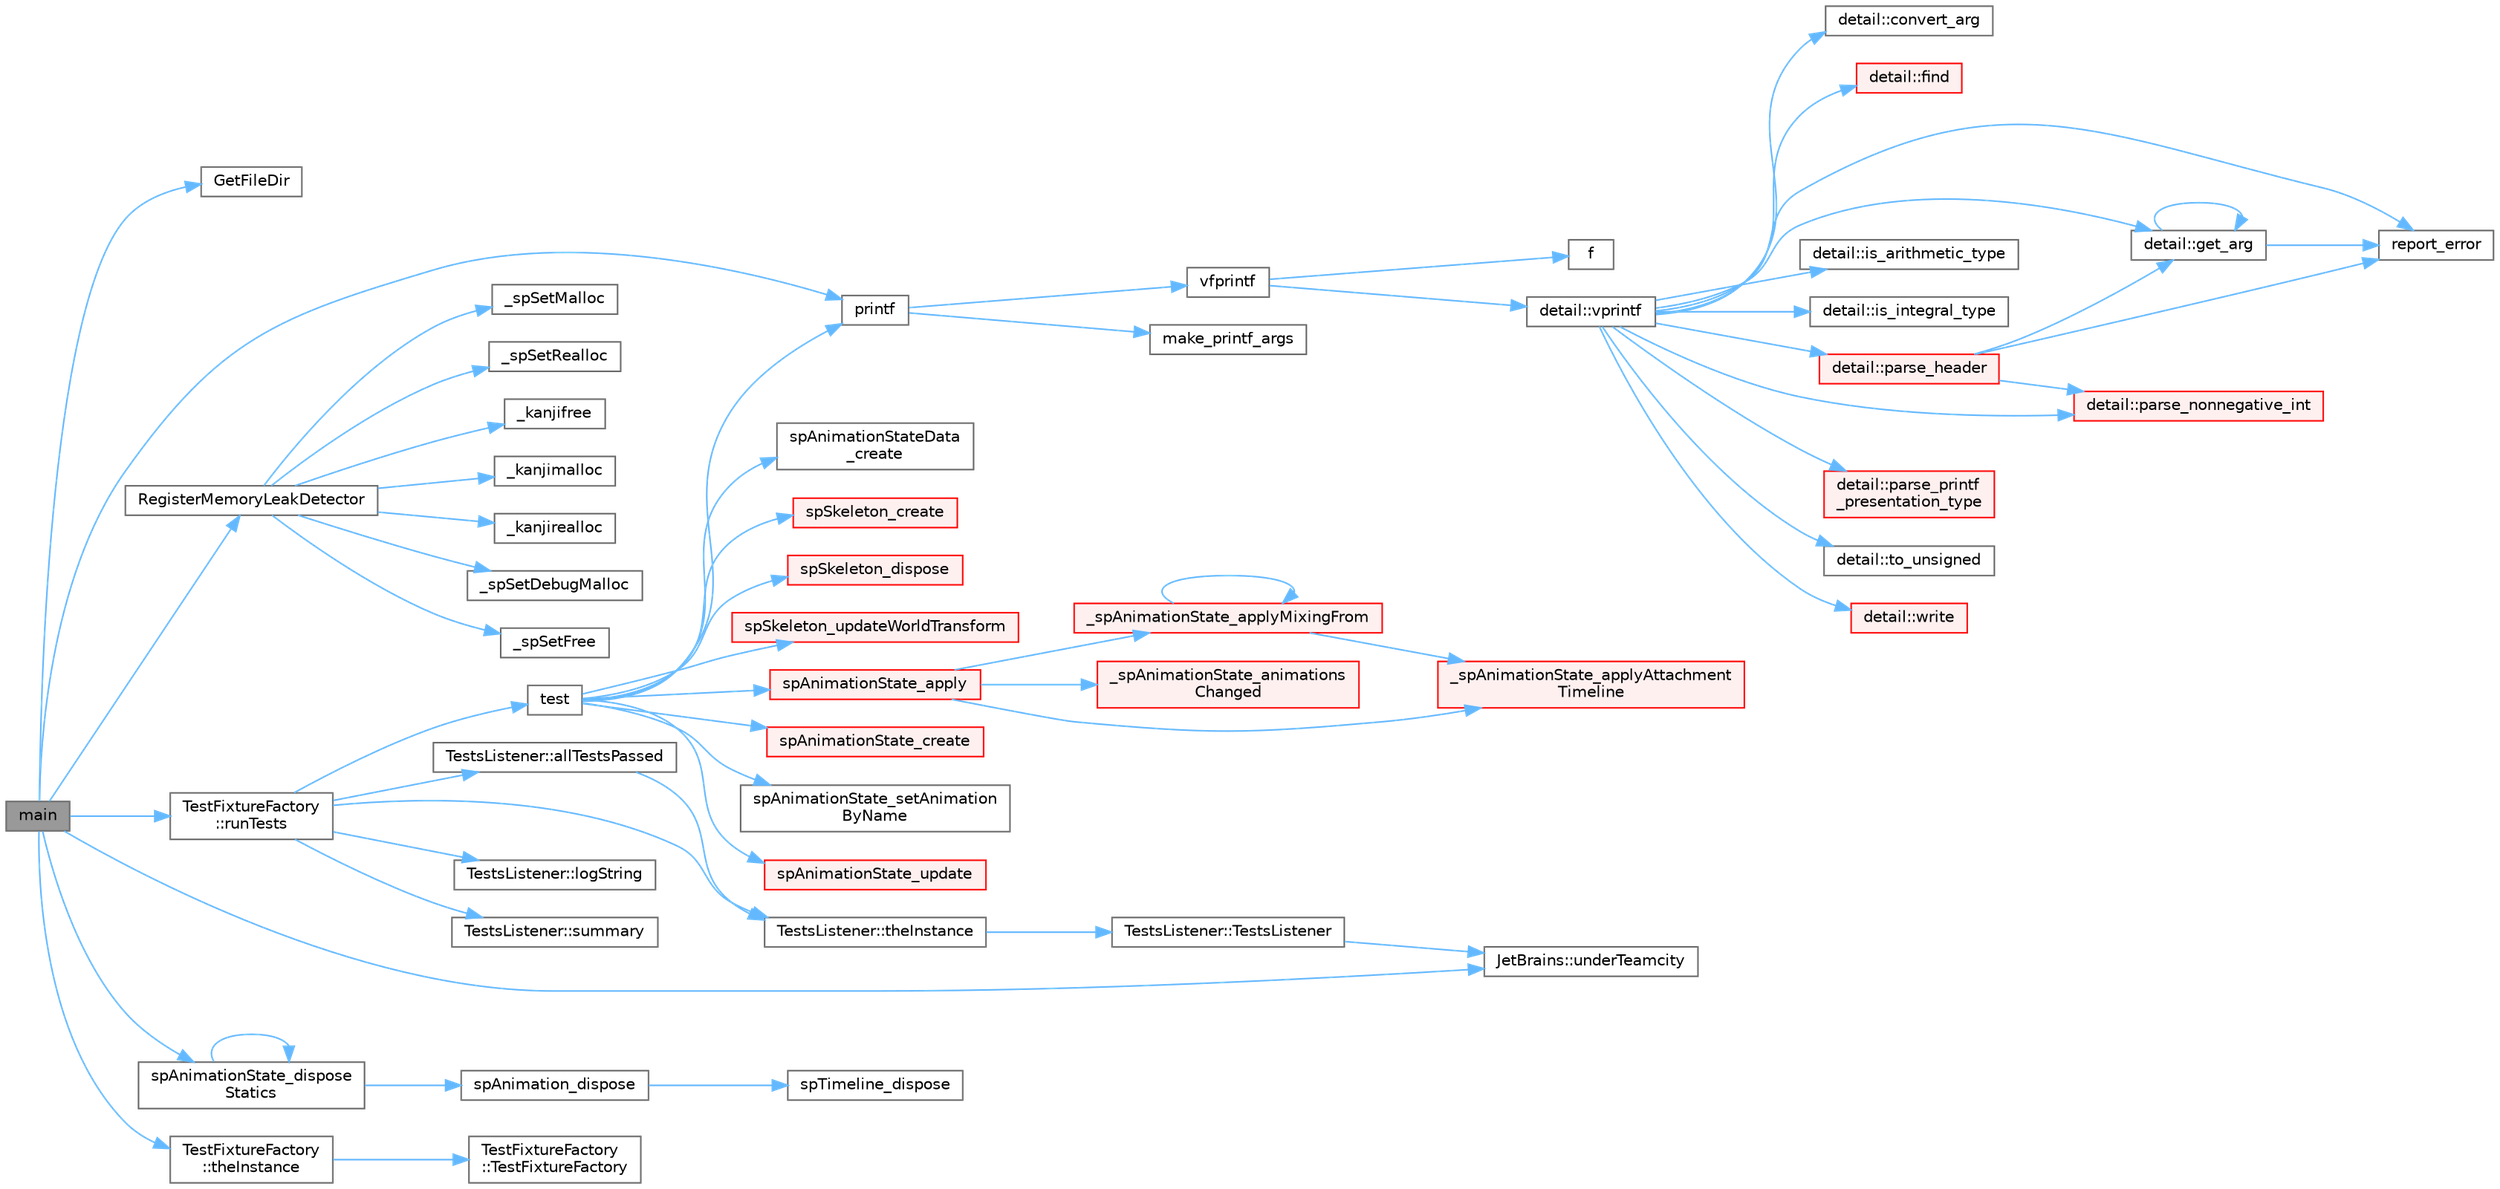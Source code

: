 digraph "main"
{
 // LATEX_PDF_SIZE
  bgcolor="transparent";
  edge [fontname=Helvetica,fontsize=10,labelfontname=Helvetica,labelfontsize=10];
  node [fontname=Helvetica,fontsize=10,shape=box,height=0.2,width=0.4];
  rankdir="LR";
  Node1 [id="Node000001",label="main",height=0.2,width=0.4,color="gray40", fillcolor="grey60", style="filled", fontcolor="black",tooltip=" "];
  Node1 -> Node2 [id="edge1_Node000001_Node000002",color="steelblue1",style="solid",tooltip=" "];
  Node2 [id="Node000002",label="GetFileDir",height=0.2,width=0.4,color="grey40", fillcolor="white", style="filled",URL="$_k_string_8cpp.html#ab2537a7ec9e501aeb4980b539ca656f7",tooltip=" "];
  Node1 -> Node3 [id="edge2_Node000001_Node000003",color="steelblue1",style="solid",tooltip=" "];
  Node3 [id="Node000003",label="printf",height=0.2,width=0.4,color="grey40", fillcolor="white", style="filled",URL="$printf_8h.html#aee3ed3a831f25f07e7be3919fff2203a",tooltip=" "];
  Node3 -> Node4 [id="edge3_Node000003_Node000004",color="steelblue1",style="solid",tooltip=" "];
  Node4 [id="Node000004",label="make_printf_args",height=0.2,width=0.4,color="grey40", fillcolor="white", style="filled",URL="$printf_8h.html#a27dcc0efcda04388971dbea3c875f122",tooltip=" "];
  Node3 -> Node5 [id="edge4_Node000003_Node000005",color="steelblue1",style="solid",tooltip=" "];
  Node5 [id="Node000005",label="vfprintf",height=0.2,width=0.4,color="grey40", fillcolor="white", style="filled",URL="$printf_8h.html#abb30aad964fc771fb52cf3ad88649df2",tooltip=" "];
  Node5 -> Node6 [id="edge5_Node000005_Node000006",color="steelblue1",style="solid",tooltip=" "];
  Node6 [id="Node000006",label="f",height=0.2,width=0.4,color="grey40", fillcolor="white", style="filled",URL="$cxx11__tensor__map_8cpp.html#a7f507fea02198f6cb81c86640c7b1a4e",tooltip=" "];
  Node5 -> Node7 [id="edge6_Node000005_Node000007",color="steelblue1",style="solid",tooltip=" "];
  Node7 [id="Node000007",label="detail::vprintf",height=0.2,width=0.4,color="grey40", fillcolor="white", style="filled",URL="$namespacedetail.html#a1c8c2218e4c822aa8f743fb9c573717f",tooltip=" "];
  Node7 -> Node8 [id="edge7_Node000007_Node000008",color="steelblue1",style="solid",tooltip=" "];
  Node8 [id="Node000008",label="detail::convert_arg",height=0.2,width=0.4,color="grey40", fillcolor="white", style="filled",URL="$namespacedetail.html#a03c11572c9a664266d6925f327dec7f3",tooltip=" "];
  Node7 -> Node9 [id="edge8_Node000007_Node000009",color="steelblue1",style="solid",tooltip=" "];
  Node9 [id="Node000009",label="detail::find",height=0.2,width=0.4,color="red", fillcolor="#FFF0F0", style="filled",URL="$namespacedetail.html#a6b71952fab3dc32f3edb2c3e9811d8d9",tooltip=" "];
  Node7 -> Node11 [id="edge9_Node000007_Node000011",color="steelblue1",style="solid",tooltip=" "];
  Node11 [id="Node000011",label="detail::get_arg",height=0.2,width=0.4,color="grey40", fillcolor="white", style="filled",URL="$namespacedetail.html#a342ef250e45bd09b2ef666b6fae1c355",tooltip=" "];
  Node11 -> Node11 [id="edge10_Node000011_Node000011",color="steelblue1",style="solid",tooltip=" "];
  Node11 -> Node12 [id="edge11_Node000011_Node000012",color="steelblue1",style="solid",tooltip=" "];
  Node12 [id="Node000012",label="report_error",height=0.2,width=0.4,color="grey40", fillcolor="white", style="filled",URL="$format-inl_8h.html#a5555893692b00b61b3886349332fd01f",tooltip=" "];
  Node7 -> Node13 [id="edge12_Node000007_Node000013",color="steelblue1",style="solid",tooltip=" "];
  Node13 [id="Node000013",label="detail::is_arithmetic_type",height=0.2,width=0.4,color="grey40", fillcolor="white", style="filled",URL="$namespacedetail.html#a802c50a56a3495fdab6020b375ba1389",tooltip=" "];
  Node7 -> Node14 [id="edge13_Node000007_Node000014",color="steelblue1",style="solid",tooltip=" "];
  Node14 [id="Node000014",label="detail::is_integral_type",height=0.2,width=0.4,color="grey40", fillcolor="white", style="filled",URL="$namespacedetail.html#a2a60f8d1bee41b803f43fc42b707b5d1",tooltip=" "];
  Node7 -> Node15 [id="edge14_Node000007_Node000015",color="steelblue1",style="solid",tooltip=" "];
  Node15 [id="Node000015",label="detail::parse_header",height=0.2,width=0.4,color="red", fillcolor="#FFF0F0", style="filled",URL="$namespacedetail.html#afc9d93e58b8edb8077f8bc8eee7f4035",tooltip=" "];
  Node15 -> Node11 [id="edge15_Node000015_Node000011",color="steelblue1",style="solid",tooltip=" "];
  Node15 -> Node24 [id="edge16_Node000015_Node000024",color="steelblue1",style="solid",tooltip=" "];
  Node24 [id="Node000024",label="detail::parse_nonnegative_int",height=0.2,width=0.4,color="red", fillcolor="#FFF0F0", style="filled",URL="$namespacedetail.html#a338caba782225e115a9902d4d0835f5f",tooltip=" "];
  Node15 -> Node12 [id="edge17_Node000015_Node000012",color="steelblue1",style="solid",tooltip=" "];
  Node7 -> Node24 [id="edge18_Node000007_Node000024",color="steelblue1",style="solid",tooltip=" "];
  Node7 -> Node27 [id="edge19_Node000007_Node000027",color="steelblue1",style="solid",tooltip=" "];
  Node27 [id="Node000027",label="detail::parse_printf\l_presentation_type",height=0.2,width=0.4,color="red", fillcolor="#FFF0F0", style="filled",URL="$namespacedetail.html#aa2cb095169b23e3a66260ad7078f44cc",tooltip=" "];
  Node7 -> Node12 [id="edge20_Node000007_Node000012",color="steelblue1",style="solid",tooltip=" "];
  Node7 -> Node29 [id="edge21_Node000007_Node000029",color="steelblue1",style="solid",tooltip=" "];
  Node29 [id="Node000029",label="detail::to_unsigned",height=0.2,width=0.4,color="grey40", fillcolor="white", style="filled",URL="$namespacedetail.html#a4855e668246c731a97484efc329f2aac",tooltip=" "];
  Node7 -> Node30 [id="edge22_Node000007_Node000030",color="steelblue1",style="solid",tooltip=" "];
  Node30 [id="Node000030",label="detail::write",height=0.2,width=0.4,color="red", fillcolor="#FFF0F0", style="filled",URL="$namespacedetail.html#a29dacf26eedc9e3575fb57329a5ca0a3",tooltip=" "];
  Node1 -> Node34 [id="edge23_Node000001_Node000034",color="steelblue1",style="solid",tooltip=" "];
  Node34 [id="Node000034",label="RegisterMemoryLeakDetector",height=0.2,width=0.4,color="grey40", fillcolor="white", style="filled",URL="$external_2spine-runtimes_2spine-c_2spine-c-unit-tests_2main_8cpp.html#a4b3eaefe96b0ff3b2ad6206a7c57cb20",tooltip=" "];
  Node34 -> Node35 [id="edge24_Node000034_Node000035",color="steelblue1",style="solid",tooltip=" "];
  Node35 [id="Node000035",label="_kanjifree",height=0.2,width=0.4,color="grey40", fillcolor="white", style="filled",URL="$_k_memory_8h.html#a66cefaf6bc0310691aa83aa4cbeb8fd9",tooltip=" "];
  Node34 -> Node36 [id="edge25_Node000034_Node000036",color="steelblue1",style="solid",tooltip=" "];
  Node36 [id="Node000036",label="_kanjimalloc",height=0.2,width=0.4,color="grey40", fillcolor="white", style="filled",URL="$_k_memory_8h.html#adcc87be35dc7fc48155706c901d6b8b2",tooltip=" "];
  Node34 -> Node37 [id="edge26_Node000034_Node000037",color="steelblue1",style="solid",tooltip=" "];
  Node37 [id="Node000037",label="_kanjirealloc",height=0.2,width=0.4,color="grey40", fillcolor="white", style="filled",URL="$_k_memory_8h.html#ab070d39fced9317b28bab2701f226eef",tooltip=" "];
  Node34 -> Node38 [id="edge27_Node000034_Node000038",color="steelblue1",style="solid",tooltip=" "];
  Node38 [id="Node000038",label="_spSetDebugMalloc",height=0.2,width=0.4,color="grey40", fillcolor="white", style="filled",URL="$extension_8c.html#adfe8559dedc5406607371ec937cb5d1e",tooltip=" "];
  Node34 -> Node39 [id="edge28_Node000034_Node000039",color="steelblue1",style="solid",tooltip=" "];
  Node39 [id="Node000039",label="_spSetFree",height=0.2,width=0.4,color="grey40", fillcolor="white", style="filled",URL="$extension_8c.html#a4a081bdb5268b2721192dec69ef19ff4",tooltip=" "];
  Node34 -> Node40 [id="edge29_Node000034_Node000040",color="steelblue1",style="solid",tooltip=" "];
  Node40 [id="Node000040",label="_spSetMalloc",height=0.2,width=0.4,color="grey40", fillcolor="white", style="filled",URL="$extension_8c.html#a46c4c2bd5154e24d04910e14af649b9d",tooltip=" "];
  Node34 -> Node41 [id="edge30_Node000034_Node000041",color="steelblue1",style="solid",tooltip=" "];
  Node41 [id="Node000041",label="_spSetRealloc",height=0.2,width=0.4,color="grey40", fillcolor="white", style="filled",URL="$extension_8c.html#acf2a530c7bf348823e6664127effbc29",tooltip=" "];
  Node1 -> Node42 [id="edge31_Node000001_Node000042",color="steelblue1",style="solid",tooltip=" "];
  Node42 [id="Node000042",label="TestFixtureFactory\l::runTests",height=0.2,width=0.4,color="grey40", fillcolor="white", style="filled",URL="$class_test_fixture_factory.html#a1dafc3f85a23a44294fecc86a07c7a52",tooltip=" "];
  Node42 -> Node43 [id="edge32_Node000042_Node000043",color="steelblue1",style="solid",tooltip=" "];
  Node43 [id="Node000043",label="TestsListener::allTestsPassed",height=0.2,width=0.4,color="grey40", fillcolor="white", style="filled",URL="$class_tests_listener.html#a8a7bf0a710219d6ceb217e2b41207065",tooltip=" "];
  Node43 -> Node44 [id="edge33_Node000043_Node000044",color="steelblue1",style="solid",tooltip=" "];
  Node44 [id="Node000044",label="TestsListener::theInstance",height=0.2,width=0.4,color="grey40", fillcolor="white", style="filled",URL="$class_tests_listener.html#a8a506146632c37d644e35aca0df123b2",tooltip=" "];
  Node44 -> Node45 [id="edge34_Node000044_Node000045",color="steelblue1",style="solid",tooltip=" "];
  Node45 [id="Node000045",label="TestsListener::TestsListener",height=0.2,width=0.4,color="grey40", fillcolor="white", style="filled",URL="$class_tests_listener.html#a1733c44a590800ed9650514bf78d6d63",tooltip=" "];
  Node45 -> Node46 [id="edge35_Node000045_Node000046",color="steelblue1",style="solid",tooltip=" "];
  Node46 [id="Node000046",label="JetBrains::underTeamcity",height=0.2,width=0.4,color="grey40", fillcolor="white", style="filled",URL="$namespace_jet_brains.html#a3acd94feb9c198cd81b63730c63ddc3a",tooltip=" "];
  Node42 -> Node47 [id="edge36_Node000042_Node000047",color="steelblue1",style="solid",tooltip=" "];
  Node47 [id="Node000047",label="TestsListener::logString",height=0.2,width=0.4,color="grey40", fillcolor="white", style="filled",URL="$class_tests_listener.html#a68e7ea8b1c7bd1416fe911fd8586b9f9",tooltip=" "];
  Node42 -> Node48 [id="edge37_Node000042_Node000048",color="steelblue1",style="solid",tooltip=" "];
  Node48 [id="Node000048",label="TestsListener::summary",height=0.2,width=0.4,color="grey40", fillcolor="white", style="filled",URL="$class_tests_listener.html#ac82c623059082b485e9c0e7556cd5d15",tooltip=" "];
  Node42 -> Node49 [id="edge38_Node000042_Node000049",color="steelblue1",style="solid",tooltip=" "];
  Node49 [id="Node000049",label="test",height=0.2,width=0.4,color="grey40", fillcolor="white", style="filled",URL="$external_2spine-runtimes_2spine-sfml_2c_2example_2main_8cpp.html#aac5f14f710620d78720c06cd063ec0ca",tooltip=" "];
  Node49 -> Node3 [id="edge39_Node000049_Node000003",color="steelblue1",style="solid",tooltip=" "];
  Node49 -> Node50 [id="edge40_Node000049_Node000050",color="steelblue1",style="solid",tooltip=" "];
  Node50 [id="Node000050",label="spAnimationState_apply",height=0.2,width=0.4,color="red", fillcolor="#FFF0F0", style="filled",URL="$_animation_state_8c.html#a121811397a5e69b5d84b141172a860ad",tooltip=" "];
  Node50 -> Node51 [id="edge41_Node000050_Node000051",color="steelblue1",style="solid",tooltip=" "];
  Node51 [id="Node000051",label="_spAnimationState_animations\lChanged",height=0.2,width=0.4,color="red", fillcolor="#FFF0F0", style="filled",URL="$_animation_state_8c.html#a2e9127da71404d2e7f6715635f59714d",tooltip=" "];
  Node50 -> Node57 [id="edge42_Node000050_Node000057",color="steelblue1",style="solid",tooltip=" "];
  Node57 [id="Node000057",label="_spAnimationState_applyAttachment\lTimeline",height=0.2,width=0.4,color="red", fillcolor="#FFF0F0", style="filled",URL="$_animation_state_8c.html#a552cd264b22c69404ce34e0e773bcaa7",tooltip=" "];
  Node50 -> Node64 [id="edge43_Node000050_Node000064",color="steelblue1",style="solid",tooltip=" "];
  Node64 [id="Node000064",label="_spAnimationState_applyMixingFrom",height=0.2,width=0.4,color="red", fillcolor="#FFF0F0", style="filled",URL="$_animation_state_8c.html#ad872d0ff5d38b3ad75d02684ee46e3ef",tooltip=" "];
  Node64 -> Node57 [id="edge44_Node000064_Node000057",color="steelblue1",style="solid",tooltip=" "];
  Node64 -> Node64 [id="edge45_Node000064_Node000064",color="steelblue1",style="solid",tooltip=" "];
  Node49 -> Node81 [id="edge46_Node000049_Node000081",color="steelblue1",style="solid",tooltip=" "];
  Node81 [id="Node000081",label="spAnimationState_create",height=0.2,width=0.4,color="red", fillcolor="#FFF0F0", style="filled",URL="$_animation_state_8c.html#a87beba99c1cc332a37af3d16d15454fd",tooltip=" "];
  Node49 -> Node84 [id="edge47_Node000049_Node000084",color="steelblue1",style="solid",tooltip=" "];
  Node84 [id="Node000084",label="spAnimationState_setAnimation\lByName",height=0.2,width=0.4,color="grey40", fillcolor="white", style="filled",URL="$spine-c_2include_2spine_2_animation_state_8h.html#a886473af828c2ec1222f62ea8aa5e470",tooltip=" "];
  Node49 -> Node85 [id="edge48_Node000049_Node000085",color="steelblue1",style="solid",tooltip=" "];
  Node85 [id="Node000085",label="spAnimationState_update",height=0.2,width=0.4,color="red", fillcolor="#FFF0F0", style="filled",URL="$_animation_state_8c.html#a6e0eaef7d5f047204c709cee9f51ef08",tooltip=" "];
  Node49 -> Node94 [id="edge49_Node000049_Node000094",color="steelblue1",style="solid",tooltip=" "];
  Node94 [id="Node000094",label="spAnimationStateData\l_create",height=0.2,width=0.4,color="grey40", fillcolor="white", style="filled",URL="$_animation_state_data_8c.html#a8c7606d99b6d3ca45a45f696191e184b",tooltip=" "];
  Node49 -> Node95 [id="edge50_Node000049_Node000095",color="steelblue1",style="solid",tooltip=" "];
  Node95 [id="Node000095",label="spSkeleton_create",height=0.2,width=0.4,color="red", fillcolor="#FFF0F0", style="filled",URL="$_skeleton_8c.html#adafc127ff4d17039cb355ad7941b4687",tooltip=" "];
  Node49 -> Node118 [id="edge51_Node000049_Node000118",color="steelblue1",style="solid",tooltip=" "];
  Node118 [id="Node000118",label="spSkeleton_dispose",height=0.2,width=0.4,color="red", fillcolor="#FFF0F0", style="filled",URL="$_skeleton_8c.html#a77f856011e09776af5a8d8e45446bc72",tooltip=" "];
  Node49 -> Node125 [id="edge52_Node000049_Node000125",color="steelblue1",style="solid",tooltip=" "];
  Node125 [id="Node000125",label="spSkeleton_updateWorldTransform",height=0.2,width=0.4,color="red", fillcolor="#FFF0F0", style="filled",URL="$_skeleton_8c.html#aacbe2c41263148e0b8e88724bd6e19a8",tooltip=" "];
  Node42 -> Node44 [id="edge53_Node000042_Node000044",color="steelblue1",style="solid",tooltip=" "];
  Node1 -> Node156 [id="edge54_Node000001_Node000156",color="steelblue1",style="solid",tooltip=" "];
  Node156 [id="Node000156",label="spAnimationState_dispose\lStatics",height=0.2,width=0.4,color="grey40", fillcolor="white", style="filled",URL="$_animation_state_8c.html#a92d100c7ecc19a88d31c926a7a649189",tooltip=" "];
  Node156 -> Node157 [id="edge55_Node000156_Node000157",color="steelblue1",style="solid",tooltip=" "];
  Node157 [id="Node000157",label="spAnimation_dispose",height=0.2,width=0.4,color="grey40", fillcolor="white", style="filled",URL="$_animation_8c.html#af2cfa83dac9cdceab6aebc48e2779932",tooltip=" "];
  Node157 -> Node158 [id="edge56_Node000157_Node000158",color="steelblue1",style="solid",tooltip=" "];
  Node158 [id="Node000158",label="spTimeline_dispose",height=0.2,width=0.4,color="grey40", fillcolor="white", style="filled",URL="$_animation_8c.html#aea21367cebf5dea8222db8467aef2fae",tooltip=" "];
  Node156 -> Node156 [id="edge57_Node000156_Node000156",color="steelblue1",style="solid",tooltip=" "];
  Node1 -> Node159 [id="edge58_Node000001_Node000159",color="steelblue1",style="solid",tooltip=" "];
  Node159 [id="Node000159",label="TestFixtureFactory\l::theInstance",height=0.2,width=0.4,color="grey40", fillcolor="white", style="filled",URL="$class_test_fixture_factory.html#a46c1c1f450f8238b3ff7de0cb328ab8a",tooltip=" "];
  Node159 -> Node160 [id="edge59_Node000159_Node000160",color="steelblue1",style="solid",tooltip=" "];
  Node160 [id="Node000160",label="TestFixtureFactory\l::TestFixtureFactory",height=0.2,width=0.4,color="grey40", fillcolor="white", style="filled",URL="$class_test_fixture_factory.html#a74cb2b65cd23a0e119b4e52425e0fea9",tooltip=" "];
  Node1 -> Node46 [id="edge60_Node000001_Node000046",color="steelblue1",style="solid",tooltip=" "];
}
